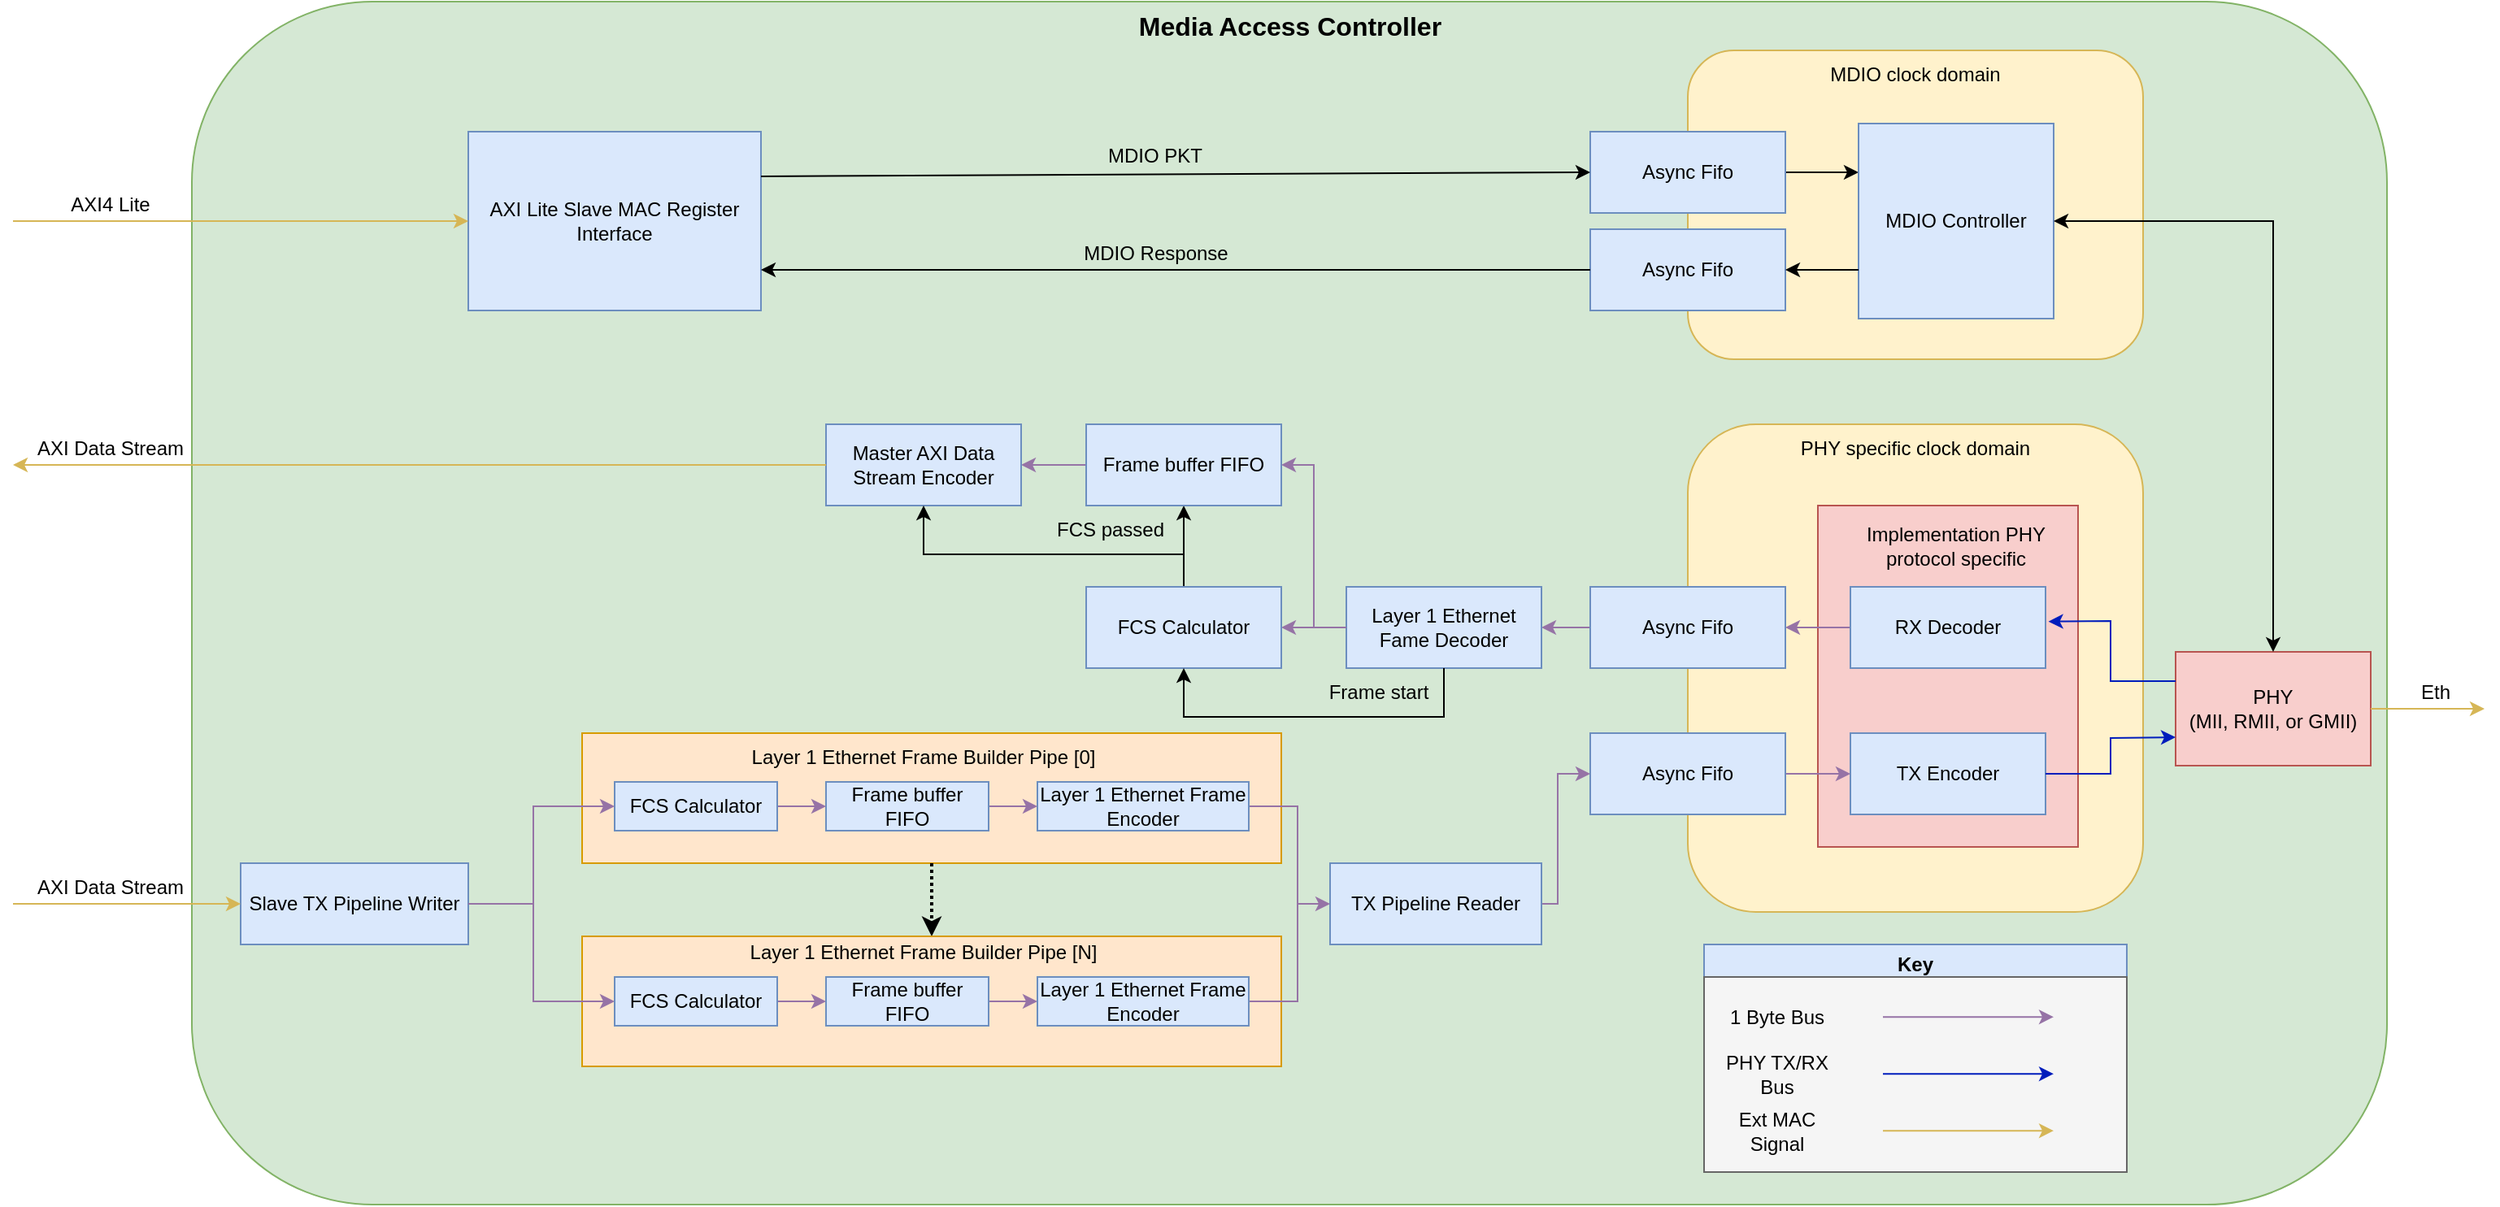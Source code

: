 <mxfile version="16.5.6" type="device"><diagram id="42NYEVBEuDTBEIZS_hOf" name="Page-1"><mxGraphModel dx="3302" dy="962" grid="1" gridSize="10" guides="1" tooltips="1" connect="1" arrows="1" fold="1" page="1" pageScale="1" pageWidth="850" pageHeight="1100" math="0" shadow="0"><root><mxCell id="0"/><mxCell id="1" parent="0"/><mxCell id="8Kpui7LrtjbH6HMdmqRj-46" value="" style="rounded=1;whiteSpace=wrap;html=1;shadow=0;fillColor=#d5e8d4;strokeColor=#82b366;" vertex="1" parent="1"><mxGeometry x="-570" y="30" width="1350" height="740" as="geometry"/></mxCell><mxCell id="8Kpui7LrtjbH6HMdmqRj-22" value="" style="rounded=1;whiteSpace=wrap;html=1;shadow=0;fillColor=#fff2cc;strokeColor=#d6b656;" vertex="1" parent="1"><mxGeometry x="350" y="290" width="280" height="300" as="geometry"/></mxCell><mxCell id="8Kpui7LrtjbH6HMdmqRj-18" value="" style="rounded=0;whiteSpace=wrap;html=1;shadow=0;fillColor=#f8cecc;strokeColor=#b85450;" vertex="1" parent="1"><mxGeometry x="430" y="340" width="160" height="210" as="geometry"/></mxCell><mxCell id="8Kpui7LrtjbH6HMdmqRj-1" value="PHY&lt;br&gt;(MII, RMII, or GMII)" style="rounded=0;whiteSpace=wrap;html=1;fillColor=#f8cecc;strokeColor=#b85450;" vertex="1" parent="1"><mxGeometry x="650" y="430" width="120" height="70" as="geometry"/></mxCell><mxCell id="8Kpui7LrtjbH6HMdmqRj-4" value="" style="endArrow=classic;html=1;rounded=0;exitX=1;exitY=0.5;exitDx=0;exitDy=0;fillColor=#fff2cc;strokeColor=#d6b656;" edge="1" parent="1" source="8Kpui7LrtjbH6HMdmqRj-1"><mxGeometry width="50" height="50" relative="1" as="geometry"><mxPoint x="750" y="560" as="sourcePoint"/><mxPoint x="840" y="465" as="targetPoint"/></mxGeometry></mxCell><mxCell id="8Kpui7LrtjbH6HMdmqRj-5" value="Eth" style="text;html=1;strokeColor=none;fillColor=none;align=center;verticalAlign=middle;whiteSpace=wrap;rounded=0;" vertex="1" parent="1"><mxGeometry x="780" y="440" width="60" height="30" as="geometry"/></mxCell><mxCell id="8Kpui7LrtjbH6HMdmqRj-6" value="" style="endArrow=classic;html=1;rounded=0;entryX=1.015;entryY=0.427;entryDx=0;entryDy=0;entryPerimeter=0;fillColor=#0050ef;strokeColor=#001DBC;" edge="1" parent="1" target="8Kpui7LrtjbH6HMdmqRj-7"><mxGeometry width="50" height="50" relative="1" as="geometry"><mxPoint x="650" y="448" as="sourcePoint"/><mxPoint x="650" y="290" as="targetPoint"/><Array as="points"><mxPoint x="610" y="448"/><mxPoint x="610" y="411"/></Array></mxGeometry></mxCell><mxCell id="8Kpui7LrtjbH6HMdmqRj-16" value="" style="edgeStyle=orthogonalEdgeStyle;rounded=0;orthogonalLoop=1;jettySize=auto;html=1;fillColor=#e1d5e7;strokeColor=#9673a6;" edge="1" parent="1" source="8Kpui7LrtjbH6HMdmqRj-7" target="8Kpui7LrtjbH6HMdmqRj-13"><mxGeometry relative="1" as="geometry"/></mxCell><mxCell id="8Kpui7LrtjbH6HMdmqRj-7" value="RX Decoder" style="rounded=0;whiteSpace=wrap;html=1;fillColor=#dae8fc;strokeColor=#6c8ebf;" vertex="1" parent="1"><mxGeometry x="450" y="390" width="120" height="50" as="geometry"/></mxCell><mxCell id="8Kpui7LrtjbH6HMdmqRj-8" value="TX Encoder" style="rounded=0;whiteSpace=wrap;html=1;fillColor=#dae8fc;strokeColor=#6c8ebf;" vertex="1" parent="1"><mxGeometry x="450" y="480" width="120" height="50" as="geometry"/></mxCell><mxCell id="8Kpui7LrtjbH6HMdmqRj-9" value="" style="endArrow=classic;html=1;rounded=0;exitX=1;exitY=0.5;exitDx=0;exitDy=0;entryX=0;entryY=0.75;entryDx=0;entryDy=0;fillColor=#0050ef;strokeColor=#001DBC;" edge="1" parent="1" source="8Kpui7LrtjbH6HMdmqRj-8" target="8Kpui7LrtjbH6HMdmqRj-1"><mxGeometry width="50" height="50" relative="1" as="geometry"><mxPoint x="750" y="570" as="sourcePoint"/><mxPoint x="650" y="490" as="targetPoint"/><Array as="points"><mxPoint x="610" y="505"/><mxPoint x="610" y="483"/></Array></mxGeometry></mxCell><mxCell id="8Kpui7LrtjbH6HMdmqRj-14" value="" style="edgeStyle=orthogonalEdgeStyle;rounded=0;orthogonalLoop=1;jettySize=auto;html=1;fillColor=#e1d5e7;strokeColor=#9673a6;" edge="1" parent="1" source="8Kpui7LrtjbH6HMdmqRj-12" target="8Kpui7LrtjbH6HMdmqRj-8"><mxGeometry relative="1" as="geometry"/></mxCell><mxCell id="8Kpui7LrtjbH6HMdmqRj-12" value="Async Fifo" style="rounded=0;whiteSpace=wrap;html=1;fillColor=#dae8fc;strokeColor=#6c8ebf;" vertex="1" parent="1"><mxGeometry x="290" y="480" width="120" height="50" as="geometry"/></mxCell><mxCell id="8Kpui7LrtjbH6HMdmqRj-29" value="" style="edgeStyle=orthogonalEdgeStyle;rounded=0;orthogonalLoop=1;jettySize=auto;html=1;fillColor=#e1d5e7;strokeColor=#9673a6;" edge="1" parent="1" source="8Kpui7LrtjbH6HMdmqRj-13" target="8Kpui7LrtjbH6HMdmqRj-28"><mxGeometry relative="1" as="geometry"/></mxCell><mxCell id="8Kpui7LrtjbH6HMdmqRj-13" value="Async Fifo" style="rounded=0;whiteSpace=wrap;html=1;fillColor=#dae8fc;strokeColor=#6c8ebf;" vertex="1" parent="1"><mxGeometry x="290" y="390" width="120" height="50" as="geometry"/></mxCell><mxCell id="8Kpui7LrtjbH6HMdmqRj-19" value="Implementation PHY protocol specific" style="text;html=1;strokeColor=none;fillColor=none;align=center;verticalAlign=middle;whiteSpace=wrap;rounded=0;shadow=0;" vertex="1" parent="1"><mxGeometry x="440" y="350" width="150" height="30" as="geometry"/></mxCell><mxCell id="8Kpui7LrtjbH6HMdmqRj-23" value="PHY specific clock domain" style="text;html=1;strokeColor=none;fillColor=none;align=center;verticalAlign=middle;whiteSpace=wrap;rounded=0;shadow=0;" vertex="1" parent="1"><mxGeometry x="405" y="290" width="170" height="30" as="geometry"/></mxCell><mxCell id="8Kpui7LrtjbH6HMdmqRj-31" value="" style="edgeStyle=orthogonalEdgeStyle;rounded=0;orthogonalLoop=1;jettySize=auto;html=1;fillColor=#e1d5e7;strokeColor=#9673a6;" edge="1" parent="1" source="8Kpui7LrtjbH6HMdmqRj-28" target="8Kpui7LrtjbH6HMdmqRj-30"><mxGeometry relative="1" as="geometry"/></mxCell><mxCell id="8Kpui7LrtjbH6HMdmqRj-28" value="Layer 1 Ethernet Fame Decoder" style="rounded=0;whiteSpace=wrap;html=1;fillColor=#dae8fc;strokeColor=#6c8ebf;" vertex="1" parent="1"><mxGeometry x="140" y="390" width="120" height="50" as="geometry"/></mxCell><mxCell id="8Kpui7LrtjbH6HMdmqRj-35" value="" style="edgeStyle=orthogonalEdgeStyle;rounded=0;orthogonalLoop=1;jettySize=auto;html=1;" edge="1" parent="1" source="8Kpui7LrtjbH6HMdmqRj-30" target="8Kpui7LrtjbH6HMdmqRj-32"><mxGeometry relative="1" as="geometry"/></mxCell><mxCell id="8Kpui7LrtjbH6HMdmqRj-30" value="FCS Calculator" style="rounded=0;whiteSpace=wrap;html=1;fillColor=#dae8fc;strokeColor=#6c8ebf;" vertex="1" parent="1"><mxGeometry x="-20" y="390" width="120" height="50" as="geometry"/></mxCell><mxCell id="8Kpui7LrtjbH6HMdmqRj-41" value="" style="edgeStyle=orthogonalEdgeStyle;rounded=0;orthogonalLoop=1;jettySize=auto;html=1;fillColor=#e1d5e7;strokeColor=#9673a6;" edge="1" parent="1" source="8Kpui7LrtjbH6HMdmqRj-32" target="8Kpui7LrtjbH6HMdmqRj-40"><mxGeometry relative="1" as="geometry"/></mxCell><mxCell id="8Kpui7LrtjbH6HMdmqRj-32" value="Frame buffer FIFO" style="rounded=0;whiteSpace=wrap;html=1;fillColor=#dae8fc;strokeColor=#6c8ebf;" vertex="1" parent="1"><mxGeometry x="-20" y="290" width="120" height="50" as="geometry"/></mxCell><mxCell id="8Kpui7LrtjbH6HMdmqRj-36" value="FCS passed" style="text;html=1;strokeColor=none;fillColor=none;align=center;verticalAlign=middle;whiteSpace=wrap;rounded=0;shadow=0;" vertex="1" parent="1"><mxGeometry x="-50" y="340" width="90" height="30" as="geometry"/></mxCell><mxCell id="8Kpui7LrtjbH6HMdmqRj-37" value="" style="endArrow=classic;html=1;rounded=0;exitX=0.5;exitY=1;exitDx=0;exitDy=0;entryX=0.5;entryY=1;entryDx=0;entryDy=0;" edge="1" parent="1" source="8Kpui7LrtjbH6HMdmqRj-28" target="8Kpui7LrtjbH6HMdmqRj-30"><mxGeometry width="50" height="50" relative="1" as="geometry"><mxPoint x="90" y="510" as="sourcePoint"/><mxPoint x="140" y="460" as="targetPoint"/><Array as="points"><mxPoint x="200" y="470"/><mxPoint x="40" y="470"/></Array></mxGeometry></mxCell><mxCell id="8Kpui7LrtjbH6HMdmqRj-38" value="Frame start" style="text;html=1;strokeColor=none;fillColor=none;align=center;verticalAlign=middle;whiteSpace=wrap;rounded=0;shadow=0;" vertex="1" parent="1"><mxGeometry x="120" y="440" width="80" height="30" as="geometry"/></mxCell><mxCell id="8Kpui7LrtjbH6HMdmqRj-40" value="Master AXI Data Stream Encoder" style="rounded=0;whiteSpace=wrap;html=1;shadow=0;fillColor=#dae8fc;strokeColor=#6c8ebf;" vertex="1" parent="1"><mxGeometry x="-180" y="290" width="120" height="50" as="geometry"/></mxCell><mxCell id="8Kpui7LrtjbH6HMdmqRj-42" value="" style="endArrow=classic;html=1;rounded=0;entryX=0.5;entryY=1;entryDx=0;entryDy=0;" edge="1" parent="1" target="8Kpui7LrtjbH6HMdmqRj-40"><mxGeometry width="50" height="50" relative="1" as="geometry"><mxPoint x="40" y="370" as="sourcePoint"/><mxPoint x="140" y="450" as="targetPoint"/><Array as="points"><mxPoint x="-120" y="370"/></Array></mxGeometry></mxCell><mxCell id="8Kpui7LrtjbH6HMdmqRj-44" value="" style="endArrow=classic;html=1;rounded=0;exitX=0;exitY=0.5;exitDx=0;exitDy=0;fillColor=#fff2cc;strokeColor=#d6b656;" edge="1" parent="1" source="8Kpui7LrtjbH6HMdmqRj-40"><mxGeometry width="50" height="50" relative="1" as="geometry"><mxPoint x="90" y="500" as="sourcePoint"/><mxPoint x="-680" y="315" as="targetPoint"/></mxGeometry></mxCell><mxCell id="8Kpui7LrtjbH6HMdmqRj-45" value="AXI Data Stream" style="text;html=1;strokeColor=none;fillColor=none;align=center;verticalAlign=middle;whiteSpace=wrap;rounded=0;shadow=0;" vertex="1" parent="1"><mxGeometry x="-670" y="290" width="100" height="30" as="geometry"/></mxCell><mxCell id="8Kpui7LrtjbH6HMdmqRj-48" value="Media Access Controller" style="text;html=1;strokeColor=none;fillColor=none;align=center;verticalAlign=middle;whiteSpace=wrap;rounded=0;shadow=0;strokeWidth=1;fontStyle=1;fontSize=16;" vertex="1" parent="1"><mxGeometry x="2.5" y="30" width="205" height="30" as="geometry"/></mxCell><mxCell id="8Kpui7LrtjbH6HMdmqRj-53" value="" style="edgeStyle=orthogonalEdgeStyle;rounded=0;orthogonalLoop=1;jettySize=auto;html=1;entryX=0;entryY=0.5;entryDx=0;entryDy=0;fillColor=#e1d5e7;strokeColor=#9673a6;" edge="1" parent="1" source="8Kpui7LrtjbH6HMdmqRj-51" target="8Kpui7LrtjbH6HMdmqRj-12"><mxGeometry relative="1" as="geometry"><Array as="points"><mxPoint x="270" y="585"/><mxPoint x="270" y="505"/></Array></mxGeometry></mxCell><mxCell id="8Kpui7LrtjbH6HMdmqRj-51" value="TX Pipeline Reader" style="rounded=0;whiteSpace=wrap;html=1;fillColor=#dae8fc;strokeColor=#6c8ebf;" vertex="1" parent="1"><mxGeometry x="130" y="560" width="130" height="50" as="geometry"/></mxCell><mxCell id="8Kpui7LrtjbH6HMdmqRj-59" value="" style="rounded=0;whiteSpace=wrap;html=1;shadow=0;fillColor=#ffe6cc;strokeColor=#d79b00;" vertex="1" parent="1"><mxGeometry x="-330" y="480" width="430" height="80" as="geometry"/></mxCell><mxCell id="8Kpui7LrtjbH6HMdmqRj-61" value="" style="edgeStyle=orthogonalEdgeStyle;rounded=0;orthogonalLoop=1;jettySize=auto;html=1;fillColor=#e1d5e7;strokeColor=#9673a6;exitX=1;exitY=0.5;exitDx=0;exitDy=0;" edge="1" parent="1" source="8Kpui7LrtjbH6HMdmqRj-55" target="8Kpui7LrtjbH6HMdmqRj-51"><mxGeometry relative="1" as="geometry"><Array as="points"><mxPoint x="110" y="525"/><mxPoint x="110" y="585"/></Array></mxGeometry></mxCell><mxCell id="8Kpui7LrtjbH6HMdmqRj-66" value="" style="edgeStyle=orthogonalEdgeStyle;rounded=0;orthogonalLoop=1;jettySize=auto;html=1;dashed=1;dashPattern=1 1;strokeWidth=2;" edge="1" parent="1" source="8Kpui7LrtjbH6HMdmqRj-59" target="8Kpui7LrtjbH6HMdmqRj-65"><mxGeometry relative="1" as="geometry"/></mxCell><mxCell id="8Kpui7LrtjbH6HMdmqRj-55" value="Layer 1 Ethernet Frame Encoder" style="rounded=0;whiteSpace=wrap;html=1;fillColor=#dae8fc;strokeColor=#6c8ebf;" vertex="1" parent="1"><mxGeometry x="-50" y="510" width="130" height="30" as="geometry"/></mxCell><mxCell id="8Kpui7LrtjbH6HMdmqRj-89" value="" style="edgeStyle=orthogonalEdgeStyle;rounded=0;orthogonalLoop=1;jettySize=auto;html=1;startArrow=none;startFill=0;endArrow=classic;endFill=1;strokeWidth=1;fillColor=#e1d5e7;strokeColor=#9673a6;" edge="1" parent="1" source="8Kpui7LrtjbH6HMdmqRj-56" target="8Kpui7LrtjbH6HMdmqRj-55"><mxGeometry relative="1" as="geometry"/></mxCell><mxCell id="8Kpui7LrtjbH6HMdmqRj-56" value="Frame buffer FIFO" style="rounded=0;whiteSpace=wrap;html=1;fillColor=#dae8fc;strokeColor=#6c8ebf;" vertex="1" parent="1"><mxGeometry x="-180" y="510" width="100" height="30" as="geometry"/></mxCell><mxCell id="8Kpui7LrtjbH6HMdmqRj-86" value="" style="edgeStyle=orthogonalEdgeStyle;rounded=0;orthogonalLoop=1;jettySize=auto;html=1;startArrow=none;startFill=0;endArrow=classic;endFill=1;strokeWidth=1;exitX=1;exitY=0.5;exitDx=0;exitDy=0;entryX=0;entryY=0.5;entryDx=0;entryDy=0;fillColor=#e1d5e7;strokeColor=#9673a6;" edge="1" parent="1" source="8Kpui7LrtjbH6HMdmqRj-57" target="8Kpui7LrtjbH6HMdmqRj-56"><mxGeometry relative="1" as="geometry"/></mxCell><mxCell id="8Kpui7LrtjbH6HMdmqRj-57" value="FCS Calculator" style="rounded=0;whiteSpace=wrap;html=1;fillColor=#dae8fc;strokeColor=#6c8ebf;" vertex="1" parent="1"><mxGeometry x="-310" y="510" width="100" height="30" as="geometry"/></mxCell><mxCell id="8Kpui7LrtjbH6HMdmqRj-65" value="" style="rounded=0;whiteSpace=wrap;html=1;shadow=0;fillColor=#ffe6cc;strokeColor=#d79b00;" vertex="1" parent="1"><mxGeometry x="-330" y="605" width="430" height="80" as="geometry"/></mxCell><mxCell id="8Kpui7LrtjbH6HMdmqRj-75" value="" style="edgeStyle=orthogonalEdgeStyle;rounded=0;orthogonalLoop=1;jettySize=auto;html=1;endArrow=classic;endFill=1;strokeWidth=1;fillColor=#e1d5e7;strokeColor=#9673a6;entryX=0;entryY=0.5;entryDx=0;entryDy=0;" edge="1" parent="1" source="8Kpui7LrtjbH6HMdmqRj-58" target="8Kpui7LrtjbH6HMdmqRj-68"><mxGeometry relative="1" as="geometry"><Array as="points"><mxPoint x="-360" y="585"/><mxPoint x="-360" y="645"/></Array></mxGeometry></mxCell><mxCell id="8Kpui7LrtjbH6HMdmqRj-58" value="Slave TX Pipeline Writer" style="rounded=0;whiteSpace=wrap;html=1;fillColor=#dae8fc;strokeColor=#6c8ebf;" vertex="1" parent="1"><mxGeometry x="-540" y="560" width="140" height="50" as="geometry"/></mxCell><mxCell id="8Kpui7LrtjbH6HMdmqRj-60" value="Layer 1 Ethernet Frame Builder Pipe [0]" style="text;html=1;strokeColor=none;fillColor=none;align=center;verticalAlign=middle;whiteSpace=wrap;rounded=0;shadow=0;" vertex="1" parent="1"><mxGeometry x="-245" y="480" width="250" height="30" as="geometry"/></mxCell><mxCell id="8Kpui7LrtjbH6HMdmqRj-74" value="" style="edgeStyle=orthogonalEdgeStyle;rounded=0;orthogonalLoop=1;jettySize=auto;html=1;strokeWidth=1;endArrow=none;endFill=0;exitX=1;exitY=0.5;exitDx=0;exitDy=0;fillColor=#e1d5e7;strokeColor=#9673a6;" edge="1" parent="1" source="8Kpui7LrtjbH6HMdmqRj-70"><mxGeometry relative="1" as="geometry"><mxPoint x="110" y="580" as="targetPoint"/><Array as="points"><mxPoint x="110" y="645"/></Array></mxGeometry></mxCell><mxCell id="8Kpui7LrtjbH6HMdmqRj-67" value="Layer 1 Ethernet Frame Builder Pipe [N]" style="text;html=1;strokeColor=none;fillColor=none;align=center;verticalAlign=middle;whiteSpace=wrap;rounded=0;shadow=0;" vertex="1" parent="1"><mxGeometry x="-235" y="600" width="230" height="30" as="geometry"/></mxCell><mxCell id="8Kpui7LrtjbH6HMdmqRj-81" value="" style="edgeStyle=orthogonalEdgeStyle;rounded=0;orthogonalLoop=1;jettySize=auto;html=1;startArrow=none;startFill=0;endArrow=classic;endFill=1;strokeWidth=1;fillColor=#e1d5e7;strokeColor=#9673a6;" edge="1" parent="1" source="8Kpui7LrtjbH6HMdmqRj-68" target="8Kpui7LrtjbH6HMdmqRj-69"><mxGeometry relative="1" as="geometry"/></mxCell><mxCell id="8Kpui7LrtjbH6HMdmqRj-68" value="FCS Calculator" style="rounded=0;whiteSpace=wrap;html=1;fillColor=#dae8fc;strokeColor=#6c8ebf;" vertex="1" parent="1"><mxGeometry x="-310" y="630" width="100" height="30" as="geometry"/></mxCell><mxCell id="8Kpui7LrtjbH6HMdmqRj-82" value="" style="edgeStyle=orthogonalEdgeStyle;rounded=0;orthogonalLoop=1;jettySize=auto;html=1;startArrow=none;startFill=0;endArrow=classic;endFill=1;strokeWidth=1;fillColor=#e1d5e7;strokeColor=#9673a6;" edge="1" parent="1" source="8Kpui7LrtjbH6HMdmqRj-69" target="8Kpui7LrtjbH6HMdmqRj-70"><mxGeometry relative="1" as="geometry"/></mxCell><mxCell id="8Kpui7LrtjbH6HMdmqRj-69" value="Frame buffer FIFO" style="rounded=0;whiteSpace=wrap;html=1;fillColor=#dae8fc;strokeColor=#6c8ebf;" vertex="1" parent="1"><mxGeometry x="-180" y="630" width="100" height="30" as="geometry"/></mxCell><mxCell id="8Kpui7LrtjbH6HMdmqRj-70" value="Layer 1 Ethernet Frame Encoder" style="rounded=0;whiteSpace=wrap;html=1;fillColor=#dae8fc;strokeColor=#6c8ebf;" vertex="1" parent="1"><mxGeometry x="-50" y="630" width="130" height="30" as="geometry"/></mxCell><mxCell id="8Kpui7LrtjbH6HMdmqRj-76" value="" style="endArrow=classic;html=1;rounded=0;strokeWidth=1;entryX=0;entryY=0.5;entryDx=0;entryDy=0;exitX=1;exitY=0.5;exitDx=0;exitDy=0;fillColor=#e1d5e7;strokeColor=#9673a6;" edge="1" parent="1" source="8Kpui7LrtjbH6HMdmqRj-58" target="8Kpui7LrtjbH6HMdmqRj-57"><mxGeometry width="50" height="50" relative="1" as="geometry"><mxPoint x="-400" y="590" as="sourcePoint"/><mxPoint x="140" y="540" as="targetPoint"/><Array as="points"><mxPoint x="-360" y="585"/><mxPoint x="-360" y="525"/></Array></mxGeometry></mxCell><mxCell id="8Kpui7LrtjbH6HMdmqRj-77" value="" style="endArrow=none;html=1;rounded=0;strokeWidth=1;exitX=0;exitY=0.5;exitDx=0;exitDy=0;startArrow=classic;startFill=1;endFill=0;fillColor=#fff2cc;strokeColor=#d6b656;" edge="1" parent="1" source="8Kpui7LrtjbH6HMdmqRj-58"><mxGeometry width="50" height="50" relative="1" as="geometry"><mxPoint x="90" y="590" as="sourcePoint"/><mxPoint x="-680" y="585" as="targetPoint"/></mxGeometry></mxCell><mxCell id="8Kpui7LrtjbH6HMdmqRj-78" value="AXI Data Stream" style="text;html=1;strokeColor=none;fillColor=none;align=center;verticalAlign=middle;whiteSpace=wrap;rounded=0;shadow=0;" vertex="1" parent="1"><mxGeometry x="-670" y="560" width="100" height="30" as="geometry"/></mxCell><mxCell id="8Kpui7LrtjbH6HMdmqRj-91" value="AXI Lite Slave MAC Register Interface" style="rounded=0;whiteSpace=wrap;html=1;shadow=0;fillColor=#dae8fc;strokeColor=#6c8ebf;" vertex="1" parent="1"><mxGeometry x="-400" y="110" width="180" height="110" as="geometry"/></mxCell><mxCell id="8Kpui7LrtjbH6HMdmqRj-92" value="" style="endArrow=classic;html=1;rounded=0;strokeWidth=1;entryX=0;entryY=0.5;entryDx=0;entryDy=0;fillColor=#fff2cc;strokeColor=#d6b656;" edge="1" parent="1" target="8Kpui7LrtjbH6HMdmqRj-91"><mxGeometry width="50" height="50" relative="1" as="geometry"><mxPoint x="-680" y="165" as="sourcePoint"/><mxPoint x="-100" y="360" as="targetPoint"/></mxGeometry></mxCell><mxCell id="8Kpui7LrtjbH6HMdmqRj-93" value="AXI4 Lite" style="text;html=1;strokeColor=none;fillColor=none;align=center;verticalAlign=middle;whiteSpace=wrap;rounded=0;shadow=0;" vertex="1" parent="1"><mxGeometry x="-670" y="140" width="100" height="30" as="geometry"/></mxCell><mxCell id="8Kpui7LrtjbH6HMdmqRj-105" value="" style="rounded=1;whiteSpace=wrap;html=1;shadow=0;fillColor=#fff2cc;strokeColor=#d6b656;" vertex="1" parent="1"><mxGeometry x="350" y="60" width="280" height="190" as="geometry"/></mxCell><mxCell id="8Kpui7LrtjbH6HMdmqRj-103" value="" style="edgeStyle=orthogonalEdgeStyle;rounded=0;orthogonalLoop=1;jettySize=auto;html=1;startArrow=none;startFill=0;endArrow=classic;endFill=1;strokeWidth=1;entryX=0;entryY=0.25;entryDx=0;entryDy=0;" edge="1" parent="1" source="8Kpui7LrtjbH6HMdmqRj-95" target="8Kpui7LrtjbH6HMdmqRj-97"><mxGeometry relative="1" as="geometry"/></mxCell><mxCell id="8Kpui7LrtjbH6HMdmqRj-95" value="Async Fifo" style="rounded=0;whiteSpace=wrap;html=1;fillColor=#dae8fc;strokeColor=#6c8ebf;" vertex="1" parent="1"><mxGeometry x="290" y="110" width="120" height="50" as="geometry"/></mxCell><mxCell id="8Kpui7LrtjbH6HMdmqRj-96" value="Async Fifo" style="rounded=0;whiteSpace=wrap;html=1;fillColor=#dae8fc;strokeColor=#6c8ebf;" vertex="1" parent="1"><mxGeometry x="290" y="170" width="120" height="50" as="geometry"/></mxCell><mxCell id="8Kpui7LrtjbH6HMdmqRj-97" value="MDIO Controller" style="rounded=0;whiteSpace=wrap;html=1;fillColor=#dae8fc;strokeColor=#6c8ebf;" vertex="1" parent="1"><mxGeometry x="455" y="105" width="120" height="120" as="geometry"/></mxCell><mxCell id="8Kpui7LrtjbH6HMdmqRj-98" value="" style="endArrow=classic;html=1;rounded=0;strokeWidth=1;exitX=1;exitY=0.25;exitDx=0;exitDy=0;entryX=0;entryY=0.5;entryDx=0;entryDy=0;" edge="1" parent="1" source="8Kpui7LrtjbH6HMdmqRj-91" target="8Kpui7LrtjbH6HMdmqRj-95"><mxGeometry width="50" height="50" relative="1" as="geometry"><mxPoint x="-150" y="410" as="sourcePoint"/><mxPoint x="-100" y="360" as="targetPoint"/></mxGeometry></mxCell><mxCell id="8Kpui7LrtjbH6HMdmqRj-99" value="" style="endArrow=classic;html=1;rounded=0;strokeWidth=1;exitX=0;exitY=0.5;exitDx=0;exitDy=0;" edge="1" parent="1" source="8Kpui7LrtjbH6HMdmqRj-96"><mxGeometry width="50" height="50" relative="1" as="geometry"><mxPoint x="-150" y="410" as="sourcePoint"/><mxPoint x="-220" y="195" as="targetPoint"/></mxGeometry></mxCell><mxCell id="8Kpui7LrtjbH6HMdmqRj-102" value="" style="endArrow=classic;html=1;rounded=0;strokeWidth=1;exitX=0;exitY=0.75;exitDx=0;exitDy=0;entryX=1;entryY=0.5;entryDx=0;entryDy=0;" edge="1" parent="1" source="8Kpui7LrtjbH6HMdmqRj-97" target="8Kpui7LrtjbH6HMdmqRj-96"><mxGeometry width="50" height="50" relative="1" as="geometry"><mxPoint x="-150" y="410" as="sourcePoint"/><mxPoint x="-100" y="360" as="targetPoint"/></mxGeometry></mxCell><mxCell id="8Kpui7LrtjbH6HMdmqRj-104" value="" style="endArrow=classic;startArrow=classic;html=1;rounded=0;strokeWidth=1;exitX=0.5;exitY=0;exitDx=0;exitDy=0;entryX=1;entryY=0.5;entryDx=0;entryDy=0;" edge="1" parent="1" source="8Kpui7LrtjbH6HMdmqRj-1" target="8Kpui7LrtjbH6HMdmqRj-97"><mxGeometry width="50" height="50" relative="1" as="geometry"><mxPoint x="-150" y="410" as="sourcePoint"/><mxPoint x="-100" y="360" as="targetPoint"/><Array as="points"><mxPoint x="710" y="165"/></Array></mxGeometry></mxCell><mxCell id="8Kpui7LrtjbH6HMdmqRj-106" value="MDIO clock domain" style="text;html=1;strokeColor=none;fillColor=none;align=center;verticalAlign=middle;whiteSpace=wrap;rounded=0;shadow=0;" vertex="1" parent="1"><mxGeometry x="435" y="60" width="110" height="30" as="geometry"/></mxCell><mxCell id="8Kpui7LrtjbH6HMdmqRj-107" value="MDIO PKT" style="text;html=1;strokeColor=none;fillColor=none;align=center;verticalAlign=middle;whiteSpace=wrap;rounded=0;shadow=0;" vertex="1" parent="1"><mxGeometry x="-20" y="110" width="85" height="30" as="geometry"/></mxCell><mxCell id="8Kpui7LrtjbH6HMdmqRj-108" value="MDIO Response" style="text;html=1;strokeColor=none;fillColor=none;align=center;verticalAlign=middle;whiteSpace=wrap;rounded=0;shadow=0;" vertex="1" parent="1"><mxGeometry x="-26.25" y="170" width="97.5" height="30" as="geometry"/></mxCell><mxCell id="8Kpui7LrtjbH6HMdmqRj-110" value="Key" style="swimlane;shadow=0;fillColor=#dae8fc;strokeColor=#6c8ebf;" vertex="1" parent="1"><mxGeometry x="360" y="610" width="260" height="140" as="geometry"/></mxCell><mxCell id="8Kpui7LrtjbH6HMdmqRj-109" value="" style="rounded=0;whiteSpace=wrap;html=1;shadow=0;fillColor=#f5f5f5;fontColor=#333333;strokeColor=#666666;" vertex="1" parent="8Kpui7LrtjbH6HMdmqRj-110"><mxGeometry y="20" width="260" height="120" as="geometry"/></mxCell><mxCell id="8Kpui7LrtjbH6HMdmqRj-111" style="edgeStyle=orthogonalEdgeStyle;rounded=0;orthogonalLoop=1;jettySize=auto;html=1;exitX=0.5;exitY=1;exitDx=0;exitDy=0;startArrow=none;startFill=0;endArrow=classic;endFill=1;strokeWidth=1;" edge="1" parent="8Kpui7LrtjbH6HMdmqRj-110" source="8Kpui7LrtjbH6HMdmqRj-109" target="8Kpui7LrtjbH6HMdmqRj-109"><mxGeometry relative="1" as="geometry"/></mxCell><mxCell id="8Kpui7LrtjbH6HMdmqRj-112" value="1 Byte Bus" style="text;html=1;strokeColor=none;fillColor=none;align=center;verticalAlign=middle;whiteSpace=wrap;rounded=0;shadow=0;" vertex="1" parent="8Kpui7LrtjbH6HMdmqRj-110"><mxGeometry x="10" y="30" width="70" height="30" as="geometry"/></mxCell><mxCell id="8Kpui7LrtjbH6HMdmqRj-115" value="" style="endArrow=classic;html=1;rounded=0;fontSize=12;strokeWidth=1;fillColor=#e1d5e7;strokeColor=#9673a6;" edge="1" parent="8Kpui7LrtjbH6HMdmqRj-110"><mxGeometry width="50" height="50" relative="1" as="geometry"><mxPoint x="110" y="44.58" as="sourcePoint"/><mxPoint x="215" y="44.58" as="targetPoint"/></mxGeometry></mxCell><mxCell id="8Kpui7LrtjbH6HMdmqRj-116" value="PHY TX/RX Bus" style="text;html=1;strokeColor=none;fillColor=none;align=center;verticalAlign=middle;whiteSpace=wrap;rounded=0;shadow=0;" vertex="1" parent="8Kpui7LrtjbH6HMdmqRj-110"><mxGeometry x="10" y="65" width="70" height="30" as="geometry"/></mxCell><mxCell id="8Kpui7LrtjbH6HMdmqRj-117" value="" style="endArrow=classic;html=1;rounded=0;fontSize=12;strokeWidth=1;fillColor=#0050ef;strokeColor=#001DBC;" edge="1" parent="8Kpui7LrtjbH6HMdmqRj-110"><mxGeometry width="50" height="50" relative="1" as="geometry"><mxPoint x="110" y="79.58" as="sourcePoint"/><mxPoint x="215" y="79.58" as="targetPoint"/></mxGeometry></mxCell><mxCell id="8Kpui7LrtjbH6HMdmqRj-118" value="Ext MAC Signal" style="text;html=1;strokeColor=none;fillColor=none;align=center;verticalAlign=middle;whiteSpace=wrap;rounded=0;shadow=0;" vertex="1" parent="8Kpui7LrtjbH6HMdmqRj-110"><mxGeometry x="10" y="100" width="70" height="30" as="geometry"/></mxCell><mxCell id="8Kpui7LrtjbH6HMdmqRj-119" value="" style="endArrow=classic;html=1;rounded=0;fontSize=12;strokeWidth=1;fillColor=#fff2cc;strokeColor=#d6b656;" edge="1" parent="8Kpui7LrtjbH6HMdmqRj-110"><mxGeometry width="50" height="50" relative="1" as="geometry"><mxPoint x="110" y="114.58" as="sourcePoint"/><mxPoint x="215" y="114.58" as="targetPoint"/></mxGeometry></mxCell><mxCell id="8Kpui7LrtjbH6HMdmqRj-120" value="" style="endArrow=classic;html=1;rounded=0;fontSize=12;strokeWidth=1;entryX=1;entryY=0.5;entryDx=0;entryDy=0;exitX=0;exitY=0.5;exitDx=0;exitDy=0;fillColor=#e1d5e7;strokeColor=#9673a6;" edge="1" parent="1" source="8Kpui7LrtjbH6HMdmqRj-28" target="8Kpui7LrtjbH6HMdmqRj-32"><mxGeometry width="50" height="50" relative="1" as="geometry"><mxPoint x="120" y="420" as="sourcePoint"/><mxPoint x="-100" y="480" as="targetPoint"/><Array as="points"><mxPoint x="120" y="415"/><mxPoint x="120" y="315"/></Array></mxGeometry></mxCell></root></mxGraphModel></diagram></mxfile>